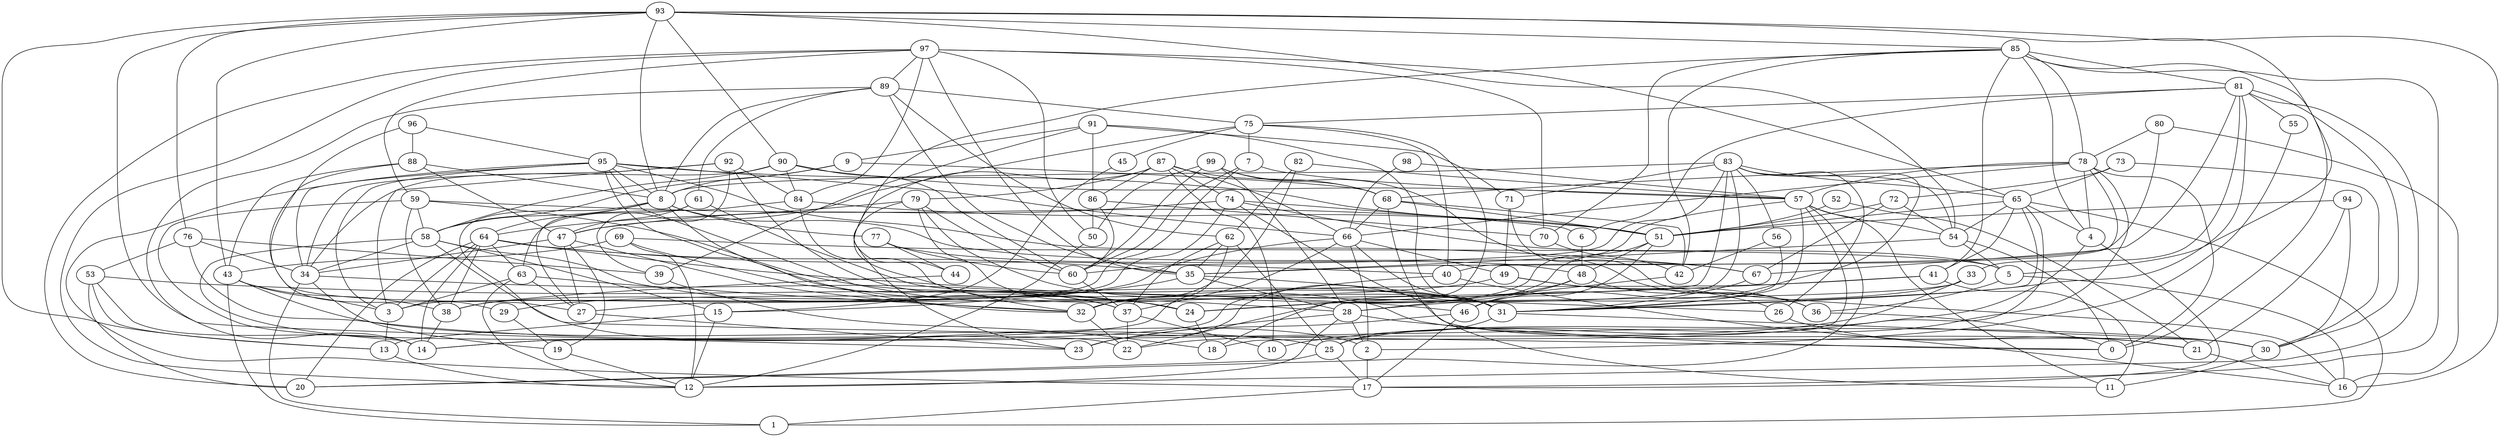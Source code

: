 digraph GG_graph {

subgraph G_graph {
edge [color = black]
"73" -> "72" [dir = none]
"73" -> "30" [dir = none]
"73" -> "65" [dir = none]
"45" -> "15" [dir = none]
"57" -> "18" [dir = none]
"57" -> "11" [dir = none]
"57" -> "32" [dir = none]
"57" -> "31" [dir = none]
"57" -> "20" [dir = none]
"31" -> "25" [dir = none]
"31" -> "30" [dir = none]
"91" -> "86" [dir = none]
"91" -> "39" [dir = none]
"91" -> "31" [dir = none]
"87" -> "79" [dir = none]
"87" -> "74" [dir = none]
"87" -> "32" [dir = none]
"87" -> "68" [dir = none]
"87" -> "66" [dir = none]
"87" -> "10" [dir = none]
"87" -> "86" [dir = none]
"75" -> "45" [dir = none]
"75" -> "47" [dir = none]
"64" -> "63" [dir = none]
"64" -> "26" [dir = none]
"64" -> "40" [dir = none]
"64" -> "14" [dir = none]
"64" -> "38" [dir = none]
"38" -> "14" [dir = none]
"61" -> "27" [dir = none]
"61" -> "31" [dir = none]
"61" -> "47" [dir = none]
"15" -> "12" [dir = none]
"15" -> "13" [dir = none]
"84" -> "51" [dir = none]
"84" -> "31" [dir = none]
"58" -> "15" [dir = none]
"58" -> "0" [dir = none]
"58" -> "24" [dir = none]
"58" -> "14" [dir = none]
"56" -> "31" [dir = none]
"79" -> "24" [dir = none]
"79" -> "60" [dir = none]
"6" -> "48" [dir = none]
"33" -> "24" [dir = none]
"9" -> "8" [dir = none]
"9" -> "68" [dir = none]
"90" -> "34" [dir = none]
"90" -> "58" [dir = none]
"90" -> "57" [dir = none]
"36" -> "0" [dir = none]
"49" -> "29" [dir = none]
"49" -> "36" [dir = none]
"49" -> "26" [dir = none]
"52" -> "51" [dir = none]
"52" -> "21" [dir = none]
"82" -> "57" [dir = none]
"82" -> "32" [dir = none]
"39" -> "18" [dir = none]
"96" -> "95" [dir = none]
"96" -> "27" [dir = none]
"43" -> "3" [dir = none]
"43" -> "38" [dir = none]
"43" -> "25" [dir = none]
"47" -> "34" [dir = none]
"47" -> "27" [dir = none]
"47" -> "32" [dir = none]
"54" -> "35" [dir = none]
"54" -> "5" [dir = none]
"54" -> "0" [dir = none]
"17" -> "1" [dir = none]
"40" -> "16" [dir = none]
"40" -> "14" [dir = none]
"94" -> "30" [dir = none]
"94" -> "21" [dir = none]
"51" -> "23" [dir = none]
"51" -> "46" [dir = none]
"51" -> "48" [dir = none]
"71" -> "16" [dir = none]
"92" -> "39" [dir = none]
"92" -> "34" [dir = none]
"92" -> "84" [dir = none]
"92" -> "3" [dir = none]
"80" -> "35" [dir = none]
"80" -> "16" [dir = none]
"48" -> "22" [dir = none]
"48" -> "36" [dir = none]
"74" -> "6" [dir = none]
"74" -> "3" [dir = none]
"26" -> "21" [dir = none]
"21" -> "16" [dir = none]
"98" -> "57" [dir = none]
"98" -> "66" [dir = none]
"89" -> "75" [dir = none]
"89" -> "35" [dir = none]
"89" -> "8" [dir = none]
"28" -> "0" [dir = none]
"28" -> "2" [dir = none]
"28" -> "23" [dir = none]
"41" -> "24" [dir = none]
"78" -> "68" [dir = none]
"78" -> "25" [dir = none]
"78" -> "4" [dir = none]
"24" -> "18" [dir = none]
"59" -> "31" [dir = none]
"59" -> "38" [dir = none]
"59" -> "58" [dir = none]
"50" -> "12" [dir = none]
"97" -> "50" [dir = none]
"97" -> "59" [dir = none]
"97" -> "84" [dir = none]
"97" -> "35" [dir = none]
"97" -> "65" [dir = none]
"70" -> "42" [dir = none]
"66" -> "49" [dir = none]
"66" -> "37" [dir = none]
"66" -> "31" [dir = none]
"66" -> "38" [dir = none]
"66" -> "2" [dir = none]
"72" -> "67" [dir = none]
"76" -> "30" [dir = none]
"76" -> "39" [dir = none]
"63" -> "27" [dir = none]
"44" -> "38" [dir = none]
"5" -> "36" [dir = none]
"53" -> "13" [dir = none]
"53" -> "46" [dir = none]
"53" -> "14" [dir = none]
"53" -> "20" [dir = none]
"95" -> "5" [dir = none]
"95" -> "66" [dir = none]
"95" -> "8" [dir = none]
"95" -> "51" [dir = none]
"69" -> "67" [dir = none]
"69" -> "12" [dir = none]
"69" -> "37" [dir = none]
"19" -> "12" [dir = none]
"81" -> "33" [dir = none]
"81" -> "31" [dir = none]
"81" -> "75" [dir = none]
"81" -> "12" [dir = none]
"81" -> "6" [dir = none]
"81" -> "55" [dir = none]
"81" -> "30" [dir = none]
"81" -> "67" [dir = none]
"83" -> "26" [dir = none]
"83" -> "8" [dir = none]
"83" -> "56" [dir = none]
"83" -> "24" [dir = none]
"83" -> "71" [dir = none]
"35" -> "31" [dir = none]
"35" -> "28" [dir = none]
"35" -> "15" [dir = none]
"8" -> "67" [dir = none]
"8" -> "77" [dir = none]
"8" -> "58" [dir = none]
"25" -> "17" [dir = none]
"25" -> "20" [dir = none]
"29" -> "19" [dir = none]
"99" -> "60" [dir = none]
"99" -> "36" [dir = none]
"99" -> "68" [dir = none]
"68" -> "66" [dir = none]
"68" -> "42" [dir = none]
"68" -> "11" [dir = none]
"55" -> "2" [dir = none]
"62" -> "14" [dir = none]
"62" -> "25" [dir = none]
"65" -> "31" [dir = none]
"65" -> "54" [dir = none]
"65" -> "25" [dir = none]
"65" -> "1" [dir = none]
"7" -> "57" [dir = none]
"7" -> "3" [dir = none]
"77" -> "48" [dir = none]
"77" -> "60" [dir = none]
"88" -> "43" [dir = none]
"88" -> "47" [dir = none]
"93" -> "54" [dir = none]
"93" -> "90" [dir = none]
"93" -> "16" [dir = none]
"93" -> "5" [dir = none]
"93" -> "85" [dir = none]
"93" -> "13" [dir = none]
"93" -> "23" [dir = none]
"93" -> "43" [dir = none]
"37" -> "10" [dir = none]
"37" -> "22" [dir = none]
"85" -> "44" [dir = none]
"85" -> "42" [dir = none]
"85" -> "4" [dir = none]
"85" -> "41" [dir = none]
"85" -> "70" [dir = none]
"85" -> "0" [dir = none]
"85" -> "81" [dir = none]
"34" -> "1" [dir = none]
"34" -> "19" [dir = none]
"34" -> "24" [dir = none]
"89" -> "62" [dir = none]
"8" -> "32" [dir = none]
"74" -> "47" [dir = none]
"28" -> "12" [dir = none]
"83" -> "46" [dir = none]
"58" -> "34" [dir = none]
"83" -> "54" [dir = none]
"4" -> "10" [dir = none]
"68" -> "51" [dir = none]
"3" -> "13" [dir = none]
"95" -> "34" [dir = none]
"43" -> "1" [dir = none]
"64" -> "3" [dir = none]
"95" -> "24" [dir = none]
"83" -> "27" [dir = none]
"57" -> "54" [dir = none]
"96" -> "88" [dir = none]
"94" -> "51" [dir = none]
"65" -> "4" [dir = none]
"41" -> "11" [dir = none]
"33" -> "28" [dir = none]
"79" -> "21" [dir = none]
"76" -> "53" [dir = none]
"65" -> "51" [dir = none]
"93" -> "8" [dir = none]
"47" -> "19" [dir = none]
"63" -> "32" [dir = none]
"95" -> "28" [dir = none]
"95" -> "17" [dir = none]
"86" -> "70" [dir = none]
"48" -> "46" [dir = none]
"86" -> "50" [dir = none]
"86" -> "60" [dir = none]
"90" -> "60" [dir = none]
"91" -> "9" [dir = none]
"99" -> "28" [dir = none]
"75" -> "40" [dir = none]
"60" -> "37" [dir = none]
"7" -> "60" [dir = none]
"27" -> "23" [dir = none]
"9" -> "58" [dir = none]
"78" -> "66" [dir = none]
"78" -> "57" [dir = none]
"88" -> "8" [dir = none]
"75" -> "7" [dir = none]
"64" -> "35" [dir = none]
"65" -> "41" [dir = none]
"97" -> "89" [dir = none]
"79" -> "23" [dir = none]
"71" -> "49" [dir = none]
"99" -> "50" [dir = none]
"67" -> "31" [dir = none]
"77" -> "44" [dir = none]
"42" -> "28" [dir = none]
"82" -> "62" [dir = none]
"89" -> "61" [dir = none]
"93" -> "76" [dir = none]
"97" -> "70" [dir = none]
"2" -> "17" [dir = none]
"83" -> "60" [dir = none]
"89" -> "14" [dir = none]
"8" -> "2" [dir = none]
"83" -> "65" [dir = none]
"90" -> "84" [dir = none]
"97" -> "12" [dir = none]
"88" -> "29" [dir = none]
"74" -> "30" [dir = none]
"79" -> "64" [dir = none]
"95" -> "3" [dir = none]
"56" -> "42" [dir = none]
"30" -> "11" [dir = none]
"75" -> "18" [dir = none]
"63" -> "12" [dir = none]
"8" -> "64" [dir = none]
"74" -> "5" [dir = none]
"13" -> "12" [dir = none]
"46" -> "23" [dir = none]
"64" -> "20" [dir = none]
"46" -> "17" [dir = none]
"4" -> "17" [dir = none]
"41" -> "32" [dir = none]
"85" -> "17" [dir = none]
"33" -> "22" [dir = none]
"63" -> "3" [dir = none]
"84" -> "63" [dir = none]
"85" -> "78" [dir = none]
"76" -> "34" [dir = none]
"78" -> "0" [dir = none]
"97" -> "20" [dir = none]
"5" -> "16" [dir = none]
"72" -> "51" [dir = none]
"69" -> "43" [dir = none]
"59" -> "22" [dir = none]
"62" -> "37" [dir = none]
"91" -> "71" [dir = none]
"32" -> "22" [dir = none]
"78" -> "40" [dir = none]
"92" -> "37" [dir = none]
"72" -> "54" [dir = none]
"59" -> "51" [dir = none]
"80" -> "78" [dir = none]
"62" -> "35" [dir = none]
}

}
